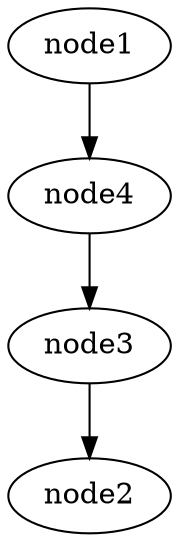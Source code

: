 // command-right-mouse
digraph {
	node1
	node2
	node3
	node4
	node1 -> node4
	node4 -> node3
	node3 -> node2
}
